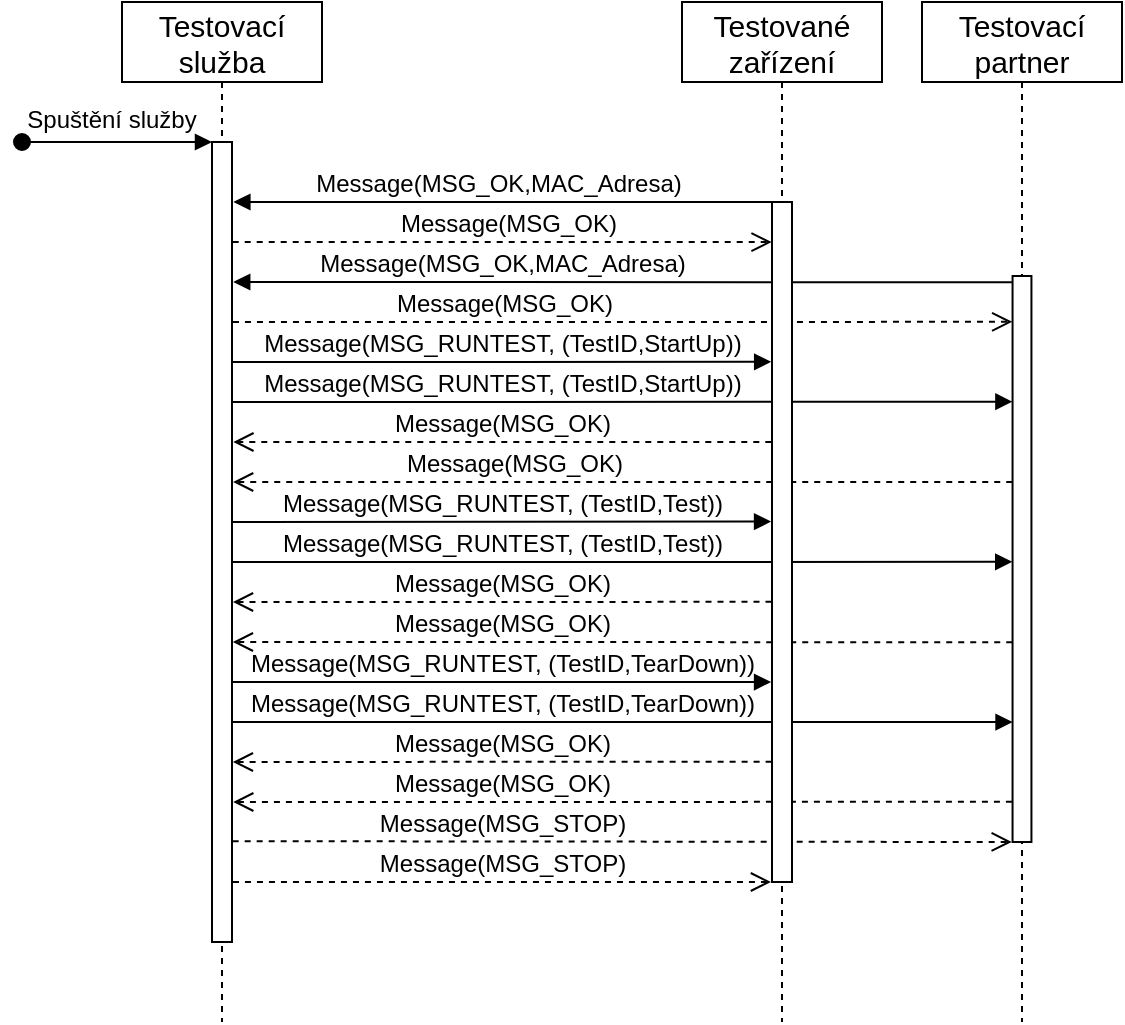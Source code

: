 <mxfile version="14.5.1" type="device"><diagram id="kgpKYQtTHZ0yAKxKKP6v" name="Page-1"><mxGraphModel dx="981" dy="567" grid="1" gridSize="10" guides="1" tooltips="1" connect="0" arrows="1" fold="1" page="1" pageScale="1" pageWidth="827" pageHeight="1169" math="0" shadow="0"><root><mxCell id="0"/><mxCell id="1" parent="0"/><mxCell id="sLeL2R9E1uNiO0yNZ2Pt-3" value="Message(MSG_OK)" style="html=1;verticalAlign=bottom;endArrow=open;dashed=1;endSize=8;fontSize=12;entryX=1.061;entryY=0.825;entryDx=0;entryDy=0;entryPerimeter=0;exitX=-0.034;exitY=0.929;exitDx=0;exitDy=0;exitPerimeter=0;" edge="1" parent="1" source="2Pg6CUJonsX4mb9nC8lQ-2" target="3nuBFxr9cyL0pnOWT2aG-2"><mxGeometry x="0.309" relative="1" as="geometry"><mxPoint x="550" y="480" as="sourcePoint"/><mxPoint x="180" y="480" as="targetPoint"/><mxPoint as="offset"/></mxGeometry></mxCell><mxCell id="mGjd2MoU56tRiX6uanUA-13" value="Message(MSG_RUNTEST, (TestID,Test))" style="html=1;verticalAlign=bottom;endArrow=block;fontSize=12;exitX=1.029;exitY=0.525;exitDx=0;exitDy=0;exitPerimeter=0;entryX=-0.017;entryY=0.505;entryDx=0;entryDy=0;entryPerimeter=0;" parent="1" source="3nuBFxr9cyL0pnOWT2aG-2" target="2Pg6CUJonsX4mb9nC8lQ-2" edge="1"><mxGeometry x="-0.308" width="80" relative="1" as="geometry"><mxPoint x="180" y="360" as="sourcePoint"/><mxPoint x="550" y="360" as="targetPoint"/><mxPoint as="offset"/></mxGeometry></mxCell><mxCell id="mGjd2MoU56tRiX6uanUA-6" value="Message(MSG_OK,MAC_Adresa)" style="html=1;verticalAlign=bottom;endArrow=block;fontSize=12;exitX=-0.034;exitY=0.011;exitDx=0;exitDy=0;exitPerimeter=0;entryX=1.061;entryY=0.175;entryDx=0;entryDy=0;entryPerimeter=0;" parent="1" target="3nuBFxr9cyL0pnOWT2aG-2" edge="1" source="2Pg6CUJonsX4mb9nC8lQ-2"><mxGeometry x="0.31" width="80" relative="1" as="geometry"><mxPoint x="560" y="220" as="sourcePoint"/><mxPoint x="180" y="220" as="targetPoint"/><mxPoint as="offset"/></mxGeometry></mxCell><mxCell id="mGjd2MoU56tRiX6uanUA-7" value="Message(MSG_OK)" style="html=1;verticalAlign=bottom;endArrow=open;dashed=1;endSize=8;fontSize=12;exitX=1.048;exitY=0.225;exitDx=0;exitDy=0;exitPerimeter=0;entryX=-0.017;entryY=0.081;entryDx=0;entryDy=0;entryPerimeter=0;" parent="1" source="3nuBFxr9cyL0pnOWT2aG-2" target="2Pg6CUJonsX4mb9nC8lQ-2" edge="1"><mxGeometry x="-0.304" relative="1" as="geometry"><mxPoint x="190" y="240" as="sourcePoint"/><mxPoint x="550" y="240" as="targetPoint"/><mxPoint as="offset"/></mxGeometry></mxCell><mxCell id="mGjd2MoU56tRiX6uanUA-21" value="Message(MSG_STOP)" style="html=1;verticalAlign=bottom;endArrow=open;dashed=1;endSize=8;fontSize=12;entryX=-0.042;entryY=1;entryDx=0;entryDy=0;entryPerimeter=0;exitX=1.034;exitY=0.874;exitDx=0;exitDy=0;exitPerimeter=0;" parent="1" source="3nuBFxr9cyL0pnOWT2aG-2" target="2Pg6CUJonsX4mb9nC8lQ-2" edge="1"><mxGeometry x="-0.309" relative="1" as="geometry"><mxPoint x="180" y="500" as="sourcePoint"/><mxPoint x="550" y="500" as="targetPoint"/><mxPoint as="offset"/></mxGeometry></mxCell><mxCell id="mGjd2MoU56tRiX6uanUA-18" value="Message(MSG_RUNTEST, (TestID,TearDown))" style="html=1;verticalAlign=bottom;endArrow=block;fontSize=12;exitX=1.042;exitY=0.725;exitDx=0;exitDy=0;exitPerimeter=0;entryX=-0.001;entryY=0.788;entryDx=0;entryDy=0;entryPerimeter=0;" parent="1" source="3nuBFxr9cyL0pnOWT2aG-2" target="2Pg6CUJonsX4mb9nC8lQ-2" edge="1"><mxGeometry x="-0.308" width="80" relative="1" as="geometry"><mxPoint x="180" y="440" as="sourcePoint"/><mxPoint x="550" y="440" as="targetPoint"/><mxPoint as="offset"/></mxGeometry></mxCell><mxCell id="mGjd2MoU56tRiX6uanUA-14" value="Message(MSG_OK)" style="html=1;verticalAlign=bottom;endArrow=open;dashed=1;endSize=8;fontSize=12;entryX=1.042;entryY=0.625;entryDx=0;entryDy=0;entryPerimeter=0;exitX=-0.017;exitY=0.647;exitDx=0;exitDy=0;exitPerimeter=0;" parent="1" target="3nuBFxr9cyL0pnOWT2aG-2" edge="1" source="2Pg6CUJonsX4mb9nC8lQ-2"><mxGeometry x="0.309" relative="1" as="geometry"><mxPoint x="550" y="400" as="sourcePoint"/><mxPoint x="180" y="400" as="targetPoint"/><mxPoint as="offset"/></mxGeometry></mxCell><mxCell id="mGjd2MoU56tRiX6uanUA-11" value="Message(MSG_OK)" style="html=1;verticalAlign=bottom;endArrow=open;dashed=1;endSize=8;fontSize=12;entryX=1.055;entryY=0.425;entryDx=0;entryDy=0;entryPerimeter=0;exitX=-0.017;exitY=0.364;exitDx=0;exitDy=0;exitPerimeter=0;" parent="1" source="2Pg6CUJonsX4mb9nC8lQ-2" target="3nuBFxr9cyL0pnOWT2aG-2" edge="1"><mxGeometry x="0.282" relative="1" as="geometry"><mxPoint x="560" y="320" as="sourcePoint"/><mxPoint x="180" y="320" as="targetPoint"/><mxPoint as="offset"/></mxGeometry></mxCell><mxCell id="mGjd2MoU56tRiX6uanUA-9" value="Message(MSG_RUNTEST, (TestID,StartUp))" style="html=1;verticalAlign=bottom;endArrow=block;fontSize=12;exitX=1.023;exitY=0.325;exitDx=0;exitDy=0;exitPerimeter=0;entryX=-0.009;entryY=0.222;entryDx=0;entryDy=0;entryPerimeter=0;" parent="1" source="3nuBFxr9cyL0pnOWT2aG-2" target="2Pg6CUJonsX4mb9nC8lQ-2" edge="1"><mxGeometry x="-0.308" width="80" relative="1" as="geometry"><mxPoint x="180" y="280" as="sourcePoint"/><mxPoint x="560" y="280" as="targetPoint"/><mxPoint as="offset"/></mxGeometry></mxCell><mxCell id="mGjd2MoU56tRiX6uanUA-5" value="Message(MSG_OK)" style="html=1;verticalAlign=bottom;endArrow=open;dashed=1;endSize=8;fontSize=12;exitX=1.035;exitY=0.125;exitDx=0;exitDy=0;exitPerimeter=0;entryX=-0.019;entryY=0.059;entryDx=0;entryDy=0;entryPerimeter=0;" parent="1" source="3nuBFxr9cyL0pnOWT2aG-2" target="3nuBFxr9cyL0pnOWT2aG-6" edge="1"><mxGeometry x="0.023" relative="1" as="geometry"><mxPoint x="180" y="200" as="sourcePoint"/><mxPoint x="440" y="200" as="targetPoint"/><mxPoint as="offset"/></mxGeometry></mxCell><mxCell id="mGjd2MoU56tRiX6uanUA-4" value="Message(MSG_OK,MAC_Adresa)" style="html=1;verticalAlign=bottom;endArrow=block;fontSize=12;entryX=1.068;entryY=0.075;entryDx=0;entryDy=0;entryPerimeter=0;exitX=-0.035;exitY=0;exitDx=0;exitDy=0;exitPerimeter=0;" parent="1" source="3nuBFxr9cyL0pnOWT2aG-6" target="3nuBFxr9cyL0pnOWT2aG-2" edge="1"><mxGeometry x="0.02" width="80" relative="1" as="geometry"><mxPoint x="440" y="181" as="sourcePoint"/><mxPoint x="180" y="181" as="targetPoint"/><mxPoint as="offset"/></mxGeometry></mxCell><mxCell id="3nuBFxr9cyL0pnOWT2aG-1" value="Testovací &#10;služba" style="shape=umlLifeline;perimeter=lifelinePerimeter;container=1;collapsible=0;recursiveResize=0;rounded=0;shadow=0;strokeWidth=1;fontSize=15;" parent="1" vertex="1"><mxGeometry x="120" y="80" width="100" height="510" as="geometry"/></mxCell><mxCell id="3nuBFxr9cyL0pnOWT2aG-2" value="" style="points=[];perimeter=orthogonalPerimeter;rounded=0;shadow=0;strokeWidth=1;" parent="3nuBFxr9cyL0pnOWT2aG-1" vertex="1"><mxGeometry x="45" y="70" width="10" height="400" as="geometry"/></mxCell><mxCell id="3nuBFxr9cyL0pnOWT2aG-3" value="Spuštění služby" style="verticalAlign=bottom;startArrow=oval;endArrow=block;startSize=8;shadow=0;strokeWidth=1;fontSize=12;" parent="3nuBFxr9cyL0pnOWT2aG-1" target="3nuBFxr9cyL0pnOWT2aG-2" edge="1"><mxGeometry x="-0.053" y="2" relative="1" as="geometry"><mxPoint x="-50" y="70" as="sourcePoint"/><mxPoint as="offset"/></mxGeometry></mxCell><mxCell id="3nuBFxr9cyL0pnOWT2aG-5" value="Testované &#10;zařízení" style="shape=umlLifeline;perimeter=lifelinePerimeter;container=1;collapsible=0;recursiveResize=0;rounded=0;shadow=0;strokeWidth=1;fontSize=15;" parent="1" vertex="1"><mxGeometry x="400" y="80" width="100" height="510" as="geometry"/></mxCell><mxCell id="3nuBFxr9cyL0pnOWT2aG-6" value="" style="points=[];perimeter=orthogonalPerimeter;rounded=0;shadow=0;strokeWidth=1;fontStyle=4" parent="3nuBFxr9cyL0pnOWT2aG-5" vertex="1"><mxGeometry x="45" y="100" width="10" height="340" as="geometry"/></mxCell><mxCell id="2Pg6CUJonsX4mb9nC8lQ-1" value="Testovací&#10;partner" style="shape=umlLifeline;perimeter=lifelinePerimeter;container=1;collapsible=0;recursiveResize=0;rounded=0;shadow=0;strokeWidth=1;fontSize=15;" parent="1" vertex="1"><mxGeometry x="520" y="80" width="100" height="510" as="geometry"/></mxCell><mxCell id="2Pg6CUJonsX4mb9nC8lQ-2" value="" style="points=[];perimeter=orthogonalPerimeter;rounded=0;shadow=0;strokeWidth=1;" parent="2Pg6CUJonsX4mb9nC8lQ-1" vertex="1"><mxGeometry x="45.28" y="137" width="9.44" height="283" as="geometry"/></mxCell><mxCell id="mGjd2MoU56tRiX6uanUA-8" value="Message(MSG_RUNTEST, (TestID,StartUp))" style="html=1;verticalAlign=bottom;endArrow=block;fontSize=12;exitX=1.029;exitY=0.275;exitDx=0;exitDy=0;exitPerimeter=0;entryX=-0.041;entryY=0.235;entryDx=0;entryDy=0;entryPerimeter=0;" parent="1" source="3nuBFxr9cyL0pnOWT2aG-2" target="3nuBFxr9cyL0pnOWT2aG-6" edge="1"><mxGeometry width="80" relative="1" as="geometry"><mxPoint x="180" y="260" as="sourcePoint"/><mxPoint x="440" y="260" as="targetPoint"/></mxGeometry></mxCell><mxCell id="mGjd2MoU56tRiX6uanUA-10" value="Message(MSG_OK)" style="html=1;verticalAlign=bottom;endArrow=open;dashed=1;endSize=8;fontSize=12;entryX=1.068;entryY=0.375;entryDx=0;entryDy=0;entryPerimeter=0;exitX=-0.035;exitY=0.353;exitDx=0;exitDy=0;exitPerimeter=0;" parent="1" source="3nuBFxr9cyL0pnOWT2aG-6" target="3nuBFxr9cyL0pnOWT2aG-2" edge="1"><mxGeometry relative="1" as="geometry"><mxPoint x="440" y="300" as="sourcePoint"/><mxPoint x="180" y="300" as="targetPoint"/></mxGeometry></mxCell><mxCell id="mGjd2MoU56tRiX6uanUA-12" value="Message(MSG_RUNTEST, (TestID,Test))" style="html=1;verticalAlign=bottom;endArrow=block;fontSize=12;exitX=1.023;exitY=0.475;exitDx=0;exitDy=0;exitPerimeter=0;entryX=-0.046;entryY=0.47;entryDx=0;entryDy=0;entryPerimeter=0;" parent="1" source="3nuBFxr9cyL0pnOWT2aG-2" target="3nuBFxr9cyL0pnOWT2aG-6" edge="1"><mxGeometry width="80" relative="1" as="geometry"><mxPoint x="190" y="340" as="sourcePoint"/><mxPoint x="440" y="340" as="targetPoint"/></mxGeometry></mxCell><mxCell id="mGjd2MoU56tRiX6uanUA-15" value="Message(MSG_OK)" style="html=1;verticalAlign=bottom;endArrow=open;dashed=1;endSize=8;fontSize=12;entryX=1.048;entryY=0.575;entryDx=0;entryDy=0;entryPerimeter=0;exitX=-0.025;exitY=0.588;exitDx=0;exitDy=0;exitPerimeter=0;" parent="1" source="3nuBFxr9cyL0pnOWT2aG-6" target="3nuBFxr9cyL0pnOWT2aG-2" edge="1"><mxGeometry x="-0.001" relative="1" as="geometry"><mxPoint x="430" y="380" as="sourcePoint"/><mxPoint x="180" y="380" as="targetPoint"/><mxPoint as="offset"/></mxGeometry></mxCell><mxCell id="mGjd2MoU56tRiX6uanUA-17" value="Message(MSG_RUNTEST, (TestID,TearDown))" style="html=1;verticalAlign=bottom;endArrow=block;fontSize=12;labelBackgroundColor=none;exitX=1.029;exitY=0.675;exitDx=0;exitDy=0;exitPerimeter=0;entryX=-0.046;entryY=0.706;entryDx=0;entryDy=0;entryPerimeter=0;" parent="1" source="3nuBFxr9cyL0pnOWT2aG-2" target="3nuBFxr9cyL0pnOWT2aG-6" edge="1"><mxGeometry width="80" relative="1" as="geometry"><mxPoint x="180" y="420" as="sourcePoint"/><mxPoint x="440" y="420" as="targetPoint"/></mxGeometry></mxCell><mxCell id="mGjd2MoU56tRiX6uanUA-20" value="Message(MSG_STOP)" style="html=1;verticalAlign=bottom;endArrow=open;dashed=1;endSize=8;fontSize=12;exitX=1.048;exitY=0.925;exitDx=0;exitDy=0;exitPerimeter=0;entryX=-0.052;entryY=1;entryDx=0;entryDy=0;entryPerimeter=0;" parent="1" target="3nuBFxr9cyL0pnOWT2aG-6" edge="1" source="3nuBFxr9cyL0pnOWT2aG-2"><mxGeometry x="-0.0" relative="1" as="geometry"><mxPoint x="180" y="520" as="sourcePoint"/><mxPoint x="440" y="520" as="targetPoint"/><mxPoint as="offset"/></mxGeometry></mxCell><mxCell id="sLeL2R9E1uNiO0yNZ2Pt-4" value="Message(MSG_OK)" style="html=1;verticalAlign=bottom;endArrow=open;dashed=1;endSize=8;fontSize=12;entryX=1.042;entryY=0.775;entryDx=0;entryDy=0;entryPerimeter=0;exitX=-0.019;exitY=0.823;exitDx=0;exitDy=0;exitPerimeter=0;" edge="1" parent="1" source="3nuBFxr9cyL0pnOWT2aG-6" target="3nuBFxr9cyL0pnOWT2aG-2"><mxGeometry x="-0.001" relative="1" as="geometry"><mxPoint x="430" y="460" as="sourcePoint"/><mxPoint x="180" y="460" as="targetPoint"/><mxPoint as="offset"/></mxGeometry></mxCell></root></mxGraphModel></diagram></mxfile>